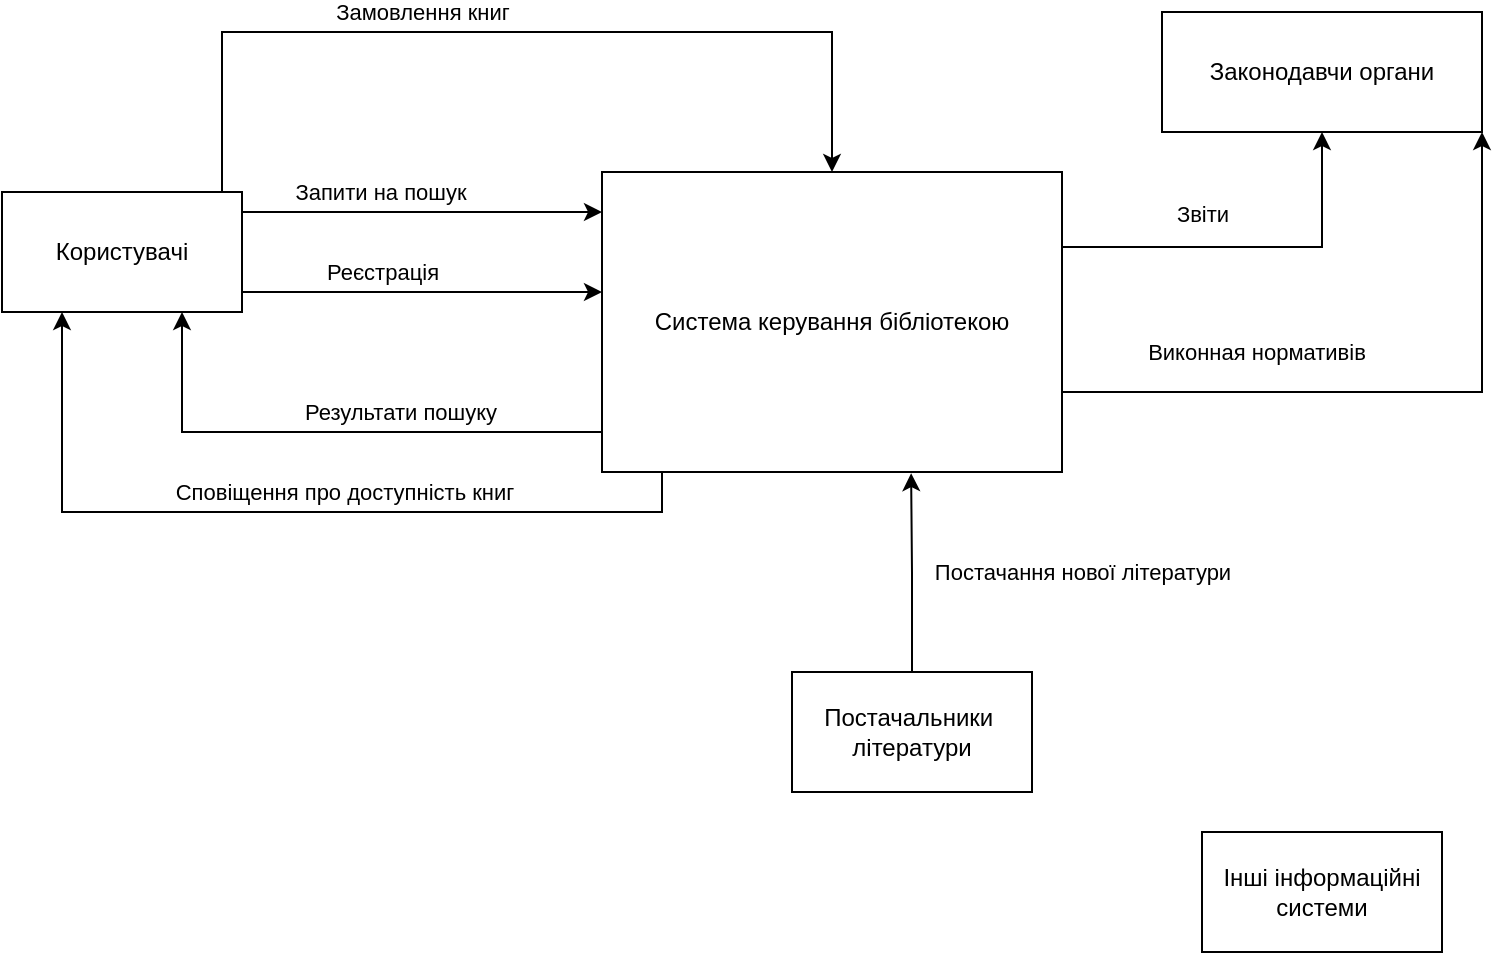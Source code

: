 <mxfile version="24.8.3">
  <diagram name="Page-1" id="dd5vd3EfKa0j-ULkhP5O">
    <mxGraphModel dx="1024" dy="533" grid="1" gridSize="10" guides="1" tooltips="1" connect="1" arrows="1" fold="1" page="1" pageScale="1" pageWidth="850" pageHeight="1100" math="0" shadow="0">
      <root>
        <mxCell id="0" />
        <mxCell id="1" parent="0" />
        <mxCell id="UCtIo4FBymC7rITz8ONV-19" style="edgeStyle=orthogonalEdgeStyle;rounded=0;orthogonalLoop=1;jettySize=auto;html=1;exitX=0;exitY=0.75;exitDx=0;exitDy=0;entryX=0.75;entryY=1;entryDx=0;entryDy=0;" edge="1" parent="1" source="UCtIo4FBymC7rITz8ONV-1" target="UCtIo4FBymC7rITz8ONV-2">
          <mxGeometry relative="1" as="geometry">
            <Array as="points">
              <mxPoint x="330" y="340" />
              <mxPoint x="120" y="340" />
            </Array>
          </mxGeometry>
        </mxCell>
        <mxCell id="UCtIo4FBymC7rITz8ONV-20" value="Результати пошуку" style="edgeLabel;html=1;align=center;verticalAlign=middle;resizable=0;points=[];" vertex="1" connectable="0" parent="UCtIo4FBymC7rITz8ONV-19">
          <mxGeometry x="-0.176" y="2" relative="1" as="geometry">
            <mxPoint y="-12" as="offset" />
          </mxGeometry>
        </mxCell>
        <mxCell id="UCtIo4FBymC7rITz8ONV-21" style="edgeStyle=orthogonalEdgeStyle;rounded=0;orthogonalLoop=1;jettySize=auto;html=1;exitX=0;exitY=1;exitDx=0;exitDy=0;entryX=0.25;entryY=1;entryDx=0;entryDy=0;" edge="1" parent="1" source="UCtIo4FBymC7rITz8ONV-1" target="UCtIo4FBymC7rITz8ONV-2">
          <mxGeometry relative="1" as="geometry">
            <Array as="points">
              <mxPoint x="360" y="360" />
              <mxPoint x="360" y="380" />
              <mxPoint x="60" y="380" />
            </Array>
          </mxGeometry>
        </mxCell>
        <mxCell id="UCtIo4FBymC7rITz8ONV-22" value="Сповіщення про доступність книг" style="edgeLabel;html=1;align=center;verticalAlign=middle;resizable=0;points=[];" vertex="1" connectable="0" parent="UCtIo4FBymC7rITz8ONV-21">
          <mxGeometry x="-0.176" y="-2" relative="1" as="geometry">
            <mxPoint x="-24" y="-8" as="offset" />
          </mxGeometry>
        </mxCell>
        <mxCell id="UCtIo4FBymC7rITz8ONV-23" style="edgeStyle=orthogonalEdgeStyle;rounded=0;orthogonalLoop=1;jettySize=auto;html=1;exitX=1;exitY=0.25;exitDx=0;exitDy=0;entryX=0.5;entryY=1;entryDx=0;entryDy=0;" edge="1" parent="1" source="UCtIo4FBymC7rITz8ONV-1" target="UCtIo4FBymC7rITz8ONV-5">
          <mxGeometry relative="1" as="geometry" />
        </mxCell>
        <mxCell id="UCtIo4FBymC7rITz8ONV-25" value="Звіти" style="edgeLabel;html=1;align=center;verticalAlign=middle;resizable=0;points=[];" vertex="1" connectable="0" parent="UCtIo4FBymC7rITz8ONV-23">
          <mxGeometry x="-0.067" y="-1" relative="1" as="geometry">
            <mxPoint x="-18" y="-18" as="offset" />
          </mxGeometry>
        </mxCell>
        <mxCell id="UCtIo4FBymC7rITz8ONV-24" style="edgeStyle=orthogonalEdgeStyle;rounded=0;orthogonalLoop=1;jettySize=auto;html=1;exitX=1;exitY=0.5;exitDx=0;exitDy=0;entryX=1;entryY=1;entryDx=0;entryDy=0;" edge="1" parent="1" source="UCtIo4FBymC7rITz8ONV-1" target="UCtIo4FBymC7rITz8ONV-5">
          <mxGeometry relative="1" as="geometry">
            <Array as="points">
              <mxPoint x="560" y="320" />
              <mxPoint x="770" y="320" />
            </Array>
          </mxGeometry>
        </mxCell>
        <mxCell id="UCtIo4FBymC7rITz8ONV-26" value="Виконная нормативів" style="edgeLabel;html=1;align=center;verticalAlign=middle;resizable=0;points=[];" vertex="1" connectable="0" parent="UCtIo4FBymC7rITz8ONV-24">
          <mxGeometry x="-0.214" y="-1" relative="1" as="geometry">
            <mxPoint x="-16" y="-21" as="offset" />
          </mxGeometry>
        </mxCell>
        <mxCell id="UCtIo4FBymC7rITz8ONV-1" value="Система керування бібліотекою" style="rounded=0;whiteSpace=wrap;html=1;" vertex="1" parent="1">
          <mxGeometry x="330" y="210" width="230" height="150" as="geometry" />
        </mxCell>
        <mxCell id="UCtIo4FBymC7rITz8ONV-6" value="" style="edgeStyle=orthogonalEdgeStyle;rounded=0;orthogonalLoop=1;jettySize=auto;html=1;" edge="1" parent="1" source="UCtIo4FBymC7rITz8ONV-2" target="UCtIo4FBymC7rITz8ONV-1">
          <mxGeometry relative="1" as="geometry">
            <Array as="points">
              <mxPoint x="210" y="230" />
              <mxPoint x="210" y="230" />
            </Array>
          </mxGeometry>
        </mxCell>
        <mxCell id="UCtIo4FBymC7rITz8ONV-7" value="Запити на пошук" style="edgeLabel;html=1;align=center;verticalAlign=middle;resizable=0;points=[];" vertex="1" connectable="0" parent="UCtIo4FBymC7rITz8ONV-6">
          <mxGeometry x="-0.249" y="-2" relative="1" as="geometry">
            <mxPoint x="1" y="-12" as="offset" />
          </mxGeometry>
        </mxCell>
        <mxCell id="UCtIo4FBymC7rITz8ONV-11" style="edgeStyle=orthogonalEdgeStyle;rounded=0;orthogonalLoop=1;jettySize=auto;html=1;exitX=1;exitY=0.75;exitDx=0;exitDy=0;" edge="1" parent="1" source="UCtIo4FBymC7rITz8ONV-2">
          <mxGeometry relative="1" as="geometry">
            <mxPoint x="120" y="290.2" as="sourcePoint" />
            <mxPoint x="330" y="270.0" as="targetPoint" />
            <Array as="points">
              <mxPoint x="120" y="265" />
              <mxPoint x="120" y="270" />
            </Array>
          </mxGeometry>
        </mxCell>
        <mxCell id="UCtIo4FBymC7rITz8ONV-12" value="Реєстрація" style="edgeLabel;html=1;align=center;verticalAlign=middle;resizable=0;points=[];" vertex="1" connectable="0" parent="UCtIo4FBymC7rITz8ONV-11">
          <mxGeometry x="0.107" y="-1" relative="1" as="geometry">
            <mxPoint x="-1" y="-11" as="offset" />
          </mxGeometry>
        </mxCell>
        <mxCell id="UCtIo4FBymC7rITz8ONV-13" style="edgeStyle=orthogonalEdgeStyle;rounded=0;orthogonalLoop=1;jettySize=auto;html=1;exitX=1;exitY=0.25;exitDx=0;exitDy=0;entryX=0.5;entryY=0;entryDx=0;entryDy=0;" edge="1" parent="1" source="UCtIo4FBymC7rITz8ONV-2" target="UCtIo4FBymC7rITz8ONV-1">
          <mxGeometry relative="1" as="geometry">
            <Array as="points">
              <mxPoint x="140" y="140" />
              <mxPoint x="445" y="140" />
            </Array>
          </mxGeometry>
        </mxCell>
        <mxCell id="UCtIo4FBymC7rITz8ONV-14" value="Замовлення книг" style="edgeLabel;html=1;align=center;verticalAlign=middle;resizable=0;points=[];" vertex="1" connectable="0" parent="UCtIo4FBymC7rITz8ONV-13">
          <mxGeometry x="-0.108" y="-1" relative="1" as="geometry">
            <mxPoint x="-9" y="-11" as="offset" />
          </mxGeometry>
        </mxCell>
        <mxCell id="UCtIo4FBymC7rITz8ONV-2" value="Користувачі" style="rounded=0;whiteSpace=wrap;html=1;" vertex="1" parent="1">
          <mxGeometry x="30" y="220" width="120" height="60" as="geometry" />
        </mxCell>
        <mxCell id="UCtIo4FBymC7rITz8ONV-3" value="Постачальники&amp;nbsp;&lt;div&gt;літератури&lt;/div&gt;" style="rounded=0;whiteSpace=wrap;html=1;" vertex="1" parent="1">
          <mxGeometry x="425" y="460" width="120" height="60" as="geometry" />
        </mxCell>
        <mxCell id="UCtIo4FBymC7rITz8ONV-4" value="Інші інформаційні&lt;div&gt;системи&lt;/div&gt;" style="rounded=0;whiteSpace=wrap;html=1;" vertex="1" parent="1">
          <mxGeometry x="630" y="540" width="120" height="60" as="geometry" />
        </mxCell>
        <mxCell id="UCtIo4FBymC7rITz8ONV-5" value="Законодавчи органи" style="rounded=0;whiteSpace=wrap;html=1;" vertex="1" parent="1">
          <mxGeometry x="610" y="130" width="160" height="60" as="geometry" />
        </mxCell>
        <mxCell id="UCtIo4FBymC7rITz8ONV-17" style="edgeStyle=orthogonalEdgeStyle;rounded=0;orthogonalLoop=1;jettySize=auto;html=1;exitX=0.5;exitY=0;exitDx=0;exitDy=0;entryX=0.672;entryY=1.004;entryDx=0;entryDy=0;entryPerimeter=0;" edge="1" parent="1" source="UCtIo4FBymC7rITz8ONV-3" target="UCtIo4FBymC7rITz8ONV-1">
          <mxGeometry relative="1" as="geometry" />
        </mxCell>
        <mxCell id="UCtIo4FBymC7rITz8ONV-18" value="Постачання нової літератури" style="edgeLabel;html=1;align=center;verticalAlign=middle;resizable=0;points=[];" vertex="1" connectable="0" parent="UCtIo4FBymC7rITz8ONV-17">
          <mxGeometry x="0.172" y="2" relative="1" as="geometry">
            <mxPoint x="87" y="8" as="offset" />
          </mxGeometry>
        </mxCell>
      </root>
    </mxGraphModel>
  </diagram>
</mxfile>
